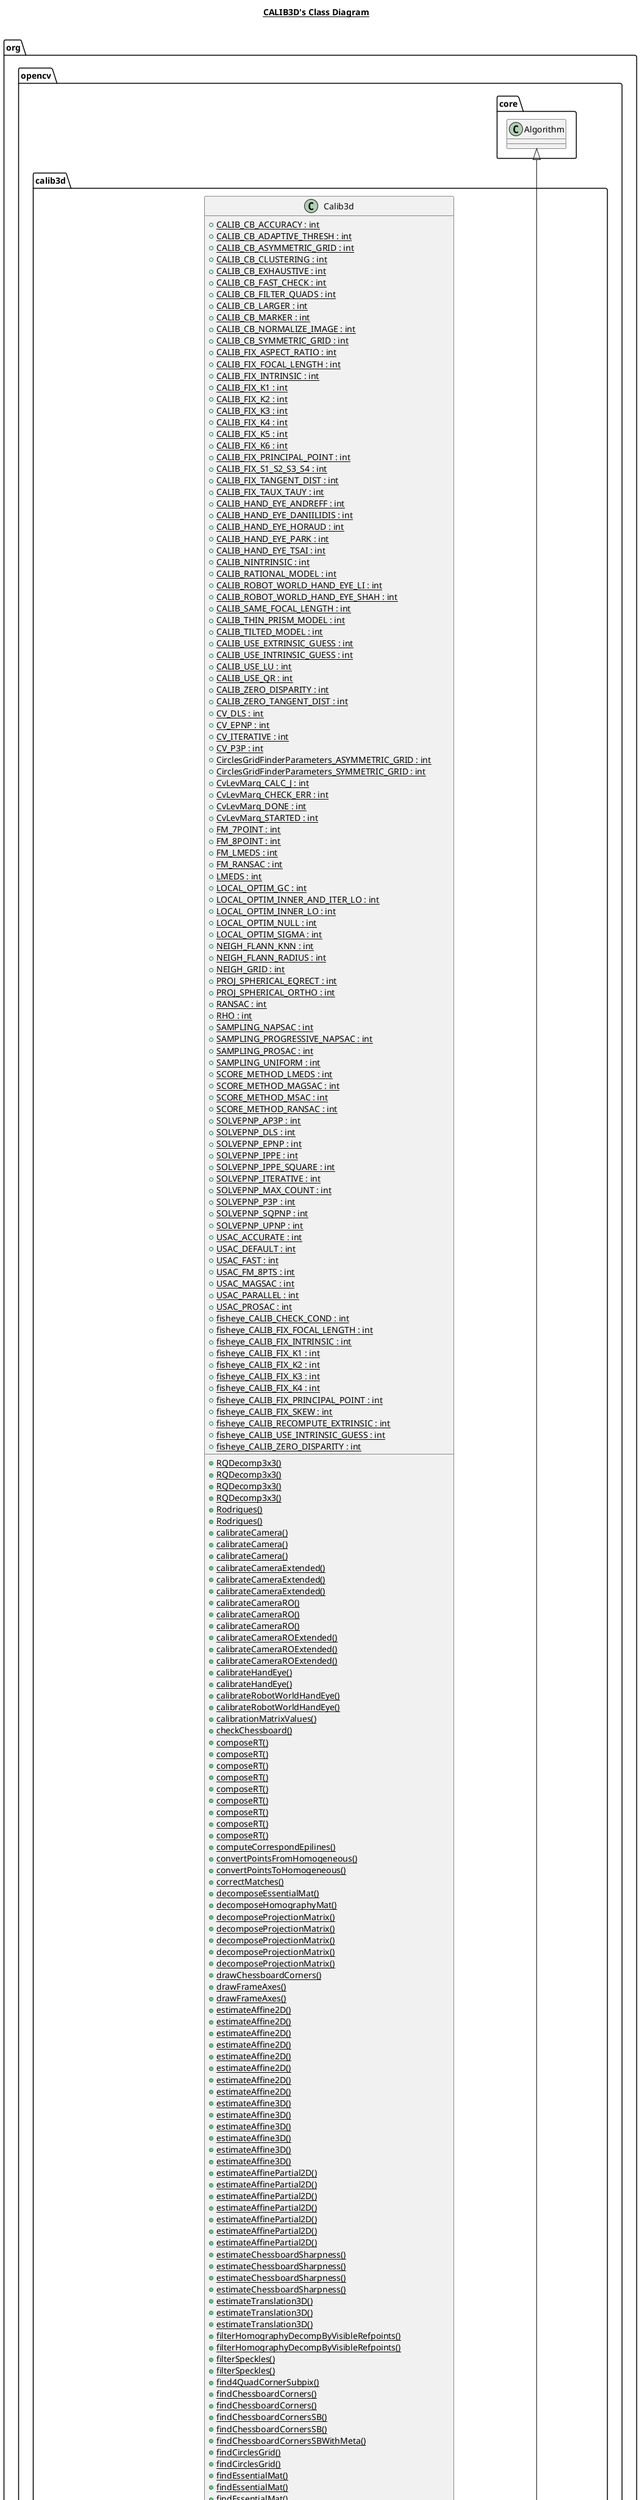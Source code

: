 @startuml

title __CALIB3D's Class Diagram__\n

  namespace org.opencv {
    namespace calib3d {
      class org.opencv.calib3d.Calib3d {
          {static} + CALIB_CB_ACCURACY : int
          {static} + CALIB_CB_ADAPTIVE_THRESH : int
          {static} + CALIB_CB_ASYMMETRIC_GRID : int
          {static} + CALIB_CB_CLUSTERING : int
          {static} + CALIB_CB_EXHAUSTIVE : int
          {static} + CALIB_CB_FAST_CHECK : int
          {static} + CALIB_CB_FILTER_QUADS : int
          {static} + CALIB_CB_LARGER : int
          {static} + CALIB_CB_MARKER : int
          {static} + CALIB_CB_NORMALIZE_IMAGE : int
          {static} + CALIB_CB_SYMMETRIC_GRID : int
          {static} + CALIB_FIX_ASPECT_RATIO : int
          {static} + CALIB_FIX_FOCAL_LENGTH : int
          {static} + CALIB_FIX_INTRINSIC : int
          {static} + CALIB_FIX_K1 : int
          {static} + CALIB_FIX_K2 : int
          {static} + CALIB_FIX_K3 : int
          {static} + CALIB_FIX_K4 : int
          {static} + CALIB_FIX_K5 : int
          {static} + CALIB_FIX_K6 : int
          {static} + CALIB_FIX_PRINCIPAL_POINT : int
          {static} + CALIB_FIX_S1_S2_S3_S4 : int
          {static} + CALIB_FIX_TANGENT_DIST : int
          {static} + CALIB_FIX_TAUX_TAUY : int
          {static} + CALIB_HAND_EYE_ANDREFF : int
          {static} + CALIB_HAND_EYE_DANIILIDIS : int
          {static} + CALIB_HAND_EYE_HORAUD : int
          {static} + CALIB_HAND_EYE_PARK : int
          {static} + CALIB_HAND_EYE_TSAI : int
          {static} + CALIB_NINTRINSIC : int
          {static} + CALIB_RATIONAL_MODEL : int
          {static} + CALIB_ROBOT_WORLD_HAND_EYE_LI : int
          {static} + CALIB_ROBOT_WORLD_HAND_EYE_SHAH : int
          {static} + CALIB_SAME_FOCAL_LENGTH : int
          {static} + CALIB_THIN_PRISM_MODEL : int
          {static} + CALIB_TILTED_MODEL : int
          {static} + CALIB_USE_EXTRINSIC_GUESS : int
          {static} + CALIB_USE_INTRINSIC_GUESS : int
          {static} + CALIB_USE_LU : int
          {static} + CALIB_USE_QR : int
          {static} + CALIB_ZERO_DISPARITY : int
          {static} + CALIB_ZERO_TANGENT_DIST : int
          {static} + CV_DLS : int
          {static} + CV_EPNP : int
          {static} + CV_ITERATIVE : int
          {static} + CV_P3P : int
          {static} + CirclesGridFinderParameters_ASYMMETRIC_GRID : int
          {static} + CirclesGridFinderParameters_SYMMETRIC_GRID : int
          {static} + CvLevMarq_CALC_J : int
          {static} + CvLevMarq_CHECK_ERR : int
          {static} + CvLevMarq_DONE : int
          {static} + CvLevMarq_STARTED : int
          {static} + FM_7POINT : int
          {static} + FM_8POINT : int
          {static} + FM_LMEDS : int
          {static} + FM_RANSAC : int
          {static} + LMEDS : int
          {static} + LOCAL_OPTIM_GC : int
          {static} + LOCAL_OPTIM_INNER_AND_ITER_LO : int
          {static} + LOCAL_OPTIM_INNER_LO : int
          {static} + LOCAL_OPTIM_NULL : int
          {static} + LOCAL_OPTIM_SIGMA : int
          {static} + NEIGH_FLANN_KNN : int
          {static} + NEIGH_FLANN_RADIUS : int
          {static} + NEIGH_GRID : int
          {static} + PROJ_SPHERICAL_EQRECT : int
          {static} + PROJ_SPHERICAL_ORTHO : int
          {static} + RANSAC : int
          {static} + RHO : int
          {static} + SAMPLING_NAPSAC : int
          {static} + SAMPLING_PROGRESSIVE_NAPSAC : int
          {static} + SAMPLING_PROSAC : int
          {static} + SAMPLING_UNIFORM : int
          {static} + SCORE_METHOD_LMEDS : int
          {static} + SCORE_METHOD_MAGSAC : int
          {static} + SCORE_METHOD_MSAC : int
          {static} + SCORE_METHOD_RANSAC : int
          {static} + SOLVEPNP_AP3P : int
          {static} + SOLVEPNP_DLS : int
          {static} + SOLVEPNP_EPNP : int
          {static} + SOLVEPNP_IPPE : int
          {static} + SOLVEPNP_IPPE_SQUARE : int
          {static} + SOLVEPNP_ITERATIVE : int
          {static} + SOLVEPNP_MAX_COUNT : int
          {static} + SOLVEPNP_P3P : int
          {static} + SOLVEPNP_SQPNP : int
          {static} + SOLVEPNP_UPNP : int
          {static} + USAC_ACCURATE : int
          {static} + USAC_DEFAULT : int
          {static} + USAC_FAST : int
          {static} + USAC_FM_8PTS : int
          {static} + USAC_MAGSAC : int
          {static} + USAC_PARALLEL : int
          {static} + USAC_PROSAC : int
          {static} + fisheye_CALIB_CHECK_COND : int
          {static} + fisheye_CALIB_FIX_FOCAL_LENGTH : int
          {static} + fisheye_CALIB_FIX_INTRINSIC : int
          {static} + fisheye_CALIB_FIX_K1 : int
          {static} + fisheye_CALIB_FIX_K2 : int
          {static} + fisheye_CALIB_FIX_K3 : int
          {static} + fisheye_CALIB_FIX_K4 : int
          {static} + fisheye_CALIB_FIX_PRINCIPAL_POINT : int
          {static} + fisheye_CALIB_FIX_SKEW : int
          {static} + fisheye_CALIB_RECOMPUTE_EXTRINSIC : int
          {static} + fisheye_CALIB_USE_INTRINSIC_GUESS : int
          {static} + fisheye_CALIB_ZERO_DISPARITY : int
          {static} + RQDecomp3x3()
          {static} + RQDecomp3x3()
          {static} + RQDecomp3x3()
          {static} + RQDecomp3x3()
          {static} + Rodrigues()
          {static} + Rodrigues()
          {static} + calibrateCamera()
          {static} + calibrateCamera()
          {static} + calibrateCamera()
          {static} + calibrateCameraExtended()
          {static} + calibrateCameraExtended()
          {static} + calibrateCameraExtended()
          {static} + calibrateCameraRO()
          {static} + calibrateCameraRO()
          {static} + calibrateCameraRO()
          {static} + calibrateCameraROExtended()
          {static} + calibrateCameraROExtended()
          {static} + calibrateCameraROExtended()
          {static} + calibrateHandEye()
          {static} + calibrateHandEye()
          {static} + calibrateRobotWorldHandEye()
          {static} + calibrateRobotWorldHandEye()
          {static} + calibrationMatrixValues()
          {static} + checkChessboard()
          {static} + composeRT()
          {static} + composeRT()
          {static} + composeRT()
          {static} + composeRT()
          {static} + composeRT()
          {static} + composeRT()
          {static} + composeRT()
          {static} + composeRT()
          {static} + composeRT()
          {static} + computeCorrespondEpilines()
          {static} + convertPointsFromHomogeneous()
          {static} + convertPointsToHomogeneous()
          {static} + correctMatches()
          {static} + decomposeEssentialMat()
          {static} + decomposeHomographyMat()
          {static} + decomposeProjectionMatrix()
          {static} + decomposeProjectionMatrix()
          {static} + decomposeProjectionMatrix()
          {static} + decomposeProjectionMatrix()
          {static} + decomposeProjectionMatrix()
          {static} + drawChessboardCorners()
          {static} + drawFrameAxes()
          {static} + drawFrameAxes()
          {static} + estimateAffine2D()
          {static} + estimateAffine2D()
          {static} + estimateAffine2D()
          {static} + estimateAffine2D()
          {static} + estimateAffine2D()
          {static} + estimateAffine2D()
          {static} + estimateAffine2D()
          {static} + estimateAffine2D()
          {static} + estimateAffine3D()
          {static} + estimateAffine3D()
          {static} + estimateAffine3D()
          {static} + estimateAffine3D()
          {static} + estimateAffine3D()
          {static} + estimateAffine3D()
          {static} + estimateAffinePartial2D()
          {static} + estimateAffinePartial2D()
          {static} + estimateAffinePartial2D()
          {static} + estimateAffinePartial2D()
          {static} + estimateAffinePartial2D()
          {static} + estimateAffinePartial2D()
          {static} + estimateAffinePartial2D()
          {static} + estimateChessboardSharpness()
          {static} + estimateChessboardSharpness()
          {static} + estimateChessboardSharpness()
          {static} + estimateChessboardSharpness()
          {static} + estimateTranslation3D()
          {static} + estimateTranslation3D()
          {static} + estimateTranslation3D()
          {static} + filterHomographyDecompByVisibleRefpoints()
          {static} + filterHomographyDecompByVisibleRefpoints()
          {static} + filterSpeckles()
          {static} + filterSpeckles()
          {static} + find4QuadCornerSubpix()
          {static} + findChessboardCorners()
          {static} + findChessboardCorners()
          {static} + findChessboardCornersSB()
          {static} + findChessboardCornersSB()
          {static} + findChessboardCornersSBWithMeta()
          {static} + findCirclesGrid()
          {static} + findCirclesGrid()
          {static} + findEssentialMat()
          {static} + findEssentialMat()
          {static} + findEssentialMat()
          {static} + findEssentialMat()
          {static} + findEssentialMat()
          {static} + findEssentialMat()
          {static} + findEssentialMat()
          {static} + findEssentialMat()
          {static} + findEssentialMat()
          {static} + findEssentialMat()
          {static} + findEssentialMat()
          {static} + findEssentialMat()
          {static} + findEssentialMat()
          {static} + findEssentialMat()
          {static} + findEssentialMat()
          {static} + findEssentialMat()
          {static} + findEssentialMat()
          {static} + findEssentialMat()
          {static} + findEssentialMat()
          {static} + findEssentialMat()
          {static} + findFundamentalMat()
          {static} + findFundamentalMat()
          {static} + findFundamentalMat()
          {static} + findFundamentalMat()
          {static} + findFundamentalMat()
          {static} + findFundamentalMat()
          {static} + findFundamentalMat()
          {static} + findFundamentalMat()
          {static} + findHomography()
          {static} + findHomography()
          {static} + findHomography()
          {static} + findHomography()
          {static} + findHomography()
          {static} + findHomography()
          {static} + findHomography()
          {static} + fisheye_calibrate()
          {static} + fisheye_calibrate()
          {static} + fisheye_calibrate()
          {static} + fisheye_distortPoints()
          {static} + fisheye_distortPoints()
          {static} + fisheye_estimateNewCameraMatrixForUndistortRectify()
          {static} + fisheye_estimateNewCameraMatrixForUndistortRectify()
          {static} + fisheye_estimateNewCameraMatrixForUndistortRectify()
          {static} + fisheye_estimateNewCameraMatrixForUndistortRectify()
          {static} + fisheye_initUndistortRectifyMap()
          {static} + fisheye_projectPoints()
          {static} + fisheye_projectPoints()
          {static} + fisheye_projectPoints()
          {static} + fisheye_stereoCalibrate()
          {static} + fisheye_stereoCalibrate()
          {static} + fisheye_stereoCalibrate()
          {static} + fisheye_stereoRectify()
          {static} + fisheye_stereoRectify()
          {static} + fisheye_stereoRectify()
          {static} + fisheye_stereoRectify()
          {static} + fisheye_undistortImage()
          {static} + fisheye_undistortImage()
          {static} + fisheye_undistortImage()
          {static} + fisheye_undistortPoints()
          {static} + fisheye_undistortPoints()
          {static} + fisheye_undistortPoints()
          {static} + getDefaultNewCameraMatrix()
          {static} + getDefaultNewCameraMatrix()
          {static} + getDefaultNewCameraMatrix()
          {static} + getOptimalNewCameraMatrix()
          {static} + getOptimalNewCameraMatrix()
          {static} + getOptimalNewCameraMatrix()
          {static} + getOptimalNewCameraMatrix()
          {static} + getValidDisparityROI()
          {static} + initCameraMatrix2D()
          {static} + initCameraMatrix2D()
          {static} + initInverseRectificationMap()
          {static} + initUndistortRectifyMap()
          {static} + matMulDeriv()
          {static} + projectPoints()
          {static} + projectPoints()
          {static} + projectPoints()
          {static} + recoverPose()
          {static} + recoverPose()
          {static} + recoverPose()
          {static} + recoverPose()
          {static} + recoverPose()
          {static} + recoverPose()
          {static} + recoverPose()
          {static} + recoverPose()
          {static} + recoverPose()
          {static} + recoverPose()
          {static} + recoverPose()
          {static} + recoverPose()
          {static} + recoverPose()
          {static} + recoverPose()
          {static} + rectify3Collinear()
          {static} + reprojectImageTo3D()
          {static} + reprojectImageTo3D()
          {static} + reprojectImageTo3D()
          {static} + sampsonDistance()
          {static} + solveP3P()
          {static} + solvePnP()
          {static} + solvePnP()
          {static} + solvePnP()
          {static} + solvePnPGeneric()
          {static} + solvePnPGeneric()
          {static} + solvePnPGeneric()
          {static} + solvePnPGeneric()
          {static} + solvePnPGeneric()
          {static} + solvePnPGeneric()
          {static} + solvePnPRansac()
          {static} + solvePnPRansac()
          {static} + solvePnPRansac()
          {static} + solvePnPRansac()
          {static} + solvePnPRansac()
          {static} + solvePnPRansac()
          {static} + solvePnPRansac()
          {static} + solvePnPRansac()
          {static} + solvePnPRansac()
          {static} + solvePnPRefineLM()
          {static} + solvePnPRefineLM()
          {static} + solvePnPRefineVVS()
          {static} + solvePnPRefineVVS()
          {static} + solvePnPRefineVVS()
          {static} + stereoCalibrate()
          {static} + stereoCalibrate()
          {static} + stereoCalibrate()
          {static} + stereoCalibrateExtended()
          {static} + stereoCalibrateExtended()
          {static} + stereoCalibrateExtended()
          {static} + stereoRectify()
          {static} + stereoRectify()
          {static} + stereoRectify()
          {static} + stereoRectify()
          {static} + stereoRectify()
          {static} + stereoRectify()
          {static} + stereoRectifyUncalibrated()
          {static} + stereoRectifyUncalibrated()
          {static} + triangulatePoints()
          {static} + undistort()
          {static} + undistort()
          {static} + undistortPoints()
          {static} + undistortPoints()
          {static} + undistortPoints()
          {static} + undistortPointsIter()
          {static} + validateDisparity()
          {static} + validateDisparity()
          {static} - RQDecomp3x3_0()
          {static} - RQDecomp3x3_1()
          {static} - RQDecomp3x3_2()
          {static} - RQDecomp3x3_3()
          {static} - Rodrigues_0()
          {static} - Rodrigues_1()
          {static} - calibrateCameraExtended_0()
          {static} - calibrateCameraExtended_1()
          {static} - calibrateCameraExtended_2()
          {static} - calibrateCameraROExtended_0()
          {static} - calibrateCameraROExtended_1()
          {static} - calibrateCameraROExtended_2()
          {static} - calibrateCameraRO_0()
          {static} - calibrateCameraRO_1()
          {static} - calibrateCameraRO_2()
          {static} - calibrateCamera_0()
          {static} - calibrateCamera_1()
          {static} - calibrateCamera_2()
          {static} - calibrateHandEye_0()
          {static} - calibrateHandEye_1()
          {static} - calibrateRobotWorldHandEye_0()
          {static} - calibrateRobotWorldHandEye_1()
          {static} - calibrationMatrixValues_0()
          {static} - checkChessboard_0()
          {static} - composeRT_0()
          {static} - composeRT_1()
          {static} - composeRT_2()
          {static} - composeRT_3()
          {static} - composeRT_4()
          {static} - composeRT_5()
          {static} - composeRT_6()
          {static} - composeRT_7()
          {static} - composeRT_8()
          {static} - computeCorrespondEpilines_0()
          {static} - convertPointsFromHomogeneous_0()
          {static} - convertPointsToHomogeneous_0()
          {static} - correctMatches_0()
          {static} - decomposeEssentialMat_0()
          {static} - decomposeHomographyMat_0()
          {static} - decomposeProjectionMatrix_0()
          {static} - decomposeProjectionMatrix_1()
          {static} - decomposeProjectionMatrix_2()
          {static} - decomposeProjectionMatrix_3()
          {static} - decomposeProjectionMatrix_4()
          {static} - drawChessboardCorners_0()
          {static} - drawFrameAxes_0()
          {static} - drawFrameAxes_1()
          {static} - estimateAffine2D_0()
          {static} - estimateAffine2D_1()
          {static} - estimateAffine2D_2()
          {static} - estimateAffine2D_3()
          {static} - estimateAffine2D_4()
          {static} - estimateAffine2D_5()
          {static} - estimateAffine2D_6()
          {static} - estimateAffine2D_7()
          {static} - estimateAffine3D_0()
          {static} - estimateAffine3D_1()
          {static} - estimateAffine3D_2()
          {static} - estimateAffine3D_3()
          {static} - estimateAffine3D_4()
          {static} - estimateAffine3D_5()
          {static} - estimateAffinePartial2D_0()
          {static} - estimateAffinePartial2D_1()
          {static} - estimateAffinePartial2D_2()
          {static} - estimateAffinePartial2D_3()
          {static} - estimateAffinePartial2D_4()
          {static} - estimateAffinePartial2D_5()
          {static} - estimateAffinePartial2D_6()
          {static} - estimateChessboardSharpness_0()
          {static} - estimateChessboardSharpness_1()
          {static} - estimateChessboardSharpness_2()
          {static} - estimateChessboardSharpness_3()
          {static} - estimateTranslation3D_0()
          {static} - estimateTranslation3D_1()
          {static} - estimateTranslation3D_2()
          {static} - filterHomographyDecompByVisibleRefpoints_0()
          {static} - filterHomographyDecompByVisibleRefpoints_1()
          {static} - filterSpeckles_0()
          {static} - filterSpeckles_1()
          {static} - find4QuadCornerSubpix_0()
          {static} - findChessboardCornersSBWithMeta_0()
          {static} - findChessboardCornersSB_0()
          {static} - findChessboardCornersSB_1()
          {static} - findChessboardCorners_0()
          {static} - findChessboardCorners_1()
          {static} - findCirclesGrid_0()
          {static} - findCirclesGrid_2()
          {static} - findEssentialMat_0()
          {static} - findEssentialMat_1()
          {static} - findEssentialMat_10()
          {static} - findEssentialMat_11()
          {static} - findEssentialMat_12()
          {static} - findEssentialMat_13()
          {static} - findEssentialMat_14()
          {static} - findEssentialMat_15()
          {static} - findEssentialMat_16()
          {static} - findEssentialMat_17()
          {static} - findEssentialMat_18()
          {static} - findEssentialMat_19()
          {static} - findEssentialMat_2()
          {static} - findEssentialMat_3()
          {static} - findEssentialMat_4()
          {static} - findEssentialMat_5()
          {static} - findEssentialMat_6()
          {static} - findEssentialMat_7()
          {static} - findEssentialMat_8()
          {static} - findEssentialMat_9()
          {static} - findFundamentalMat_0()
          {static} - findFundamentalMat_1()
          {static} - findFundamentalMat_2()
          {static} - findFundamentalMat_3()
          {static} - findFundamentalMat_4()
          {static} - findFundamentalMat_5()
          {static} - findFundamentalMat_6()
          {static} - findFundamentalMat_7()
          {static} - findHomography_0()
          {static} - findHomography_1()
          {static} - findHomography_2()
          {static} - findHomography_3()
          {static} - findHomography_4()
          {static} - findHomography_5()
          {static} - findHomography_6()
          {static} - fisheye_calibrate_0()
          {static} - fisheye_calibrate_1()
          {static} - fisheye_calibrate_2()
          {static} - fisheye_distortPoints_0()
          {static} - fisheye_distortPoints_1()
          {static} - fisheye_estimateNewCameraMatrixForUndistortRectify_0()
          {static} - fisheye_estimateNewCameraMatrixForUndistortRectify_1()
          {static} - fisheye_estimateNewCameraMatrixForUndistortRectify_2()
          {static} - fisheye_estimateNewCameraMatrixForUndistortRectify_3()
          {static} - fisheye_initUndistortRectifyMap_0()
          {static} - fisheye_projectPoints_0()
          {static} - fisheye_projectPoints_1()
          {static} - fisheye_projectPoints_2()
          {static} - fisheye_stereoCalibrate_0()
          {static} - fisheye_stereoCalibrate_1()
          {static} - fisheye_stereoCalibrate_2()
          {static} - fisheye_stereoRectify_0()
          {static} - fisheye_stereoRectify_1()
          {static} - fisheye_stereoRectify_2()
          {static} - fisheye_stereoRectify_3()
          {static} - fisheye_undistortImage_0()
          {static} - fisheye_undistortImage_1()
          {static} - fisheye_undistortImage_2()
          {static} - fisheye_undistortPoints_0()
          {static} - fisheye_undistortPoints_1()
          {static} - fisheye_undistortPoints_2()
          {static} - getDefaultNewCameraMatrix_0()
          {static} - getDefaultNewCameraMatrix_1()
          {static} - getDefaultNewCameraMatrix_2()
          {static} - getOptimalNewCameraMatrix_0()
          {static} - getOptimalNewCameraMatrix_1()
          {static} - getOptimalNewCameraMatrix_2()
          {static} - getOptimalNewCameraMatrix_3()
          {static} - getValidDisparityROI_0()
          {static} - initCameraMatrix2D_0()
          {static} - initCameraMatrix2D_1()
          {static} - initInverseRectificationMap_0()
          {static} - initUndistortRectifyMap_0()
          {static} - matMulDeriv_0()
          {static} - projectPoints_0()
          {static} - projectPoints_1()
          {static} - projectPoints_2()
          {static} - recoverPose_0()
          {static} - recoverPose_1()
          {static} - recoverPose_10()
          {static} - recoverPose_11()
          {static} - recoverPose_12()
          {static} - recoverPose_13()
          {static} - recoverPose_2()
          {static} - recoverPose_3()
          {static} - recoverPose_4()
          {static} - recoverPose_5()
          {static} - recoverPose_6()
          {static} - recoverPose_7()
          {static} - recoverPose_8()
          {static} - recoverPose_9()
          {static} - rectify3Collinear_0()
          {static} - reprojectImageTo3D_0()
          {static} - reprojectImageTo3D_1()
          {static} - reprojectImageTo3D_2()
          {static} - sampsonDistance_0()
          {static} - solveP3P_0()
          {static} - solvePnPGeneric_0()
          {static} - solvePnPGeneric_1()
          {static} - solvePnPGeneric_2()
          {static} - solvePnPGeneric_3()
          {static} - solvePnPGeneric_4()
          {static} - solvePnPGeneric_5()
          {static} - solvePnPRansac_0()
          {static} - solvePnPRansac_1()
          {static} - solvePnPRansac_2()
          {static} - solvePnPRansac_3()
          {static} - solvePnPRansac_4()
          {static} - solvePnPRansac_5()
          {static} - solvePnPRansac_6()
          {static} - solvePnPRansac_7()
          {static} - solvePnPRansac_8()
          {static} - solvePnPRefineLM_0()
          {static} - solvePnPRefineLM_1()
          {static} - solvePnPRefineVVS_0()
          {static} - solvePnPRefineVVS_1()
          {static} - solvePnPRefineVVS_2()
          {static} - solvePnP_0()
          {static} - solvePnP_1()
          {static} - solvePnP_2()
          {static} - stereoCalibrateExtended_0()
          {static} - stereoCalibrateExtended_1()
          {static} - stereoCalibrateExtended_2()
          {static} - stereoCalibrate_0()
          {static} - stereoCalibrate_1()
          {static} - stereoCalibrate_2()
          {static} - stereoRectifyUncalibrated_0()
          {static} - stereoRectifyUncalibrated_1()
          {static} - stereoRectify_0()
          {static} - stereoRectify_1()
          {static} - stereoRectify_2()
          {static} - stereoRectify_3()
          {static} - stereoRectify_4()
          {static} - stereoRectify_5()
          {static} - triangulatePoints_0()
          {static} - undistortPointsIter_0()
          {static} - undistortPoints_0()
          {static} - undistortPoints_1()
          {static} - undistortPoints_2()
          {static} - undistort_0()
          {static} - undistort_1()
          {static} - validateDisparity_0()
          {static} - validateDisparity_1()
      }
    }
  }
  

  namespace org.opencv {
    namespace calib3d {
      class org.opencv.calib3d.StereoBM {
          {static} + PREFILTER_NORMALIZED_RESPONSE : int
          {static} + PREFILTER_XSOBEL : int
          {static} + __fromPtr__()
          {static} + create()
          {static} + create()
          {static} + create()
          + getPreFilterCap()
          + getPreFilterSize()
          + getPreFilterType()
          + getROI1()
          + getROI2()
          + getSmallerBlockSize()
          + getTextureThreshold()
          + getUniquenessRatio()
          + setPreFilterCap()
          + setPreFilterSize()
          + setPreFilterType()
          + setROI1()
          + setROI2()
          + setSmallerBlockSize()
          + setTextureThreshold()
          + setUniquenessRatio()
          # StereoBM()
          # finalize()
          {static} - create_0()
          {static} - create_1()
          {static} - create_2()
          {static} - delete()
          {static} - getPreFilterCap_0()
          {static} - getPreFilterSize_0()
          {static} - getPreFilterType_0()
          {static} - getROI1_0()
          {static} - getROI2_0()
          {static} - getSmallerBlockSize_0()
          {static} - getTextureThreshold_0()
          {static} - getUniquenessRatio_0()
          {static} - setPreFilterCap_0()
          {static} - setPreFilterSize_0()
          {static} - setPreFilterType_0()
          {static} - setROI1_0()
          {static} - setROI2_0()
          {static} - setSmallerBlockSize_0()
          {static} - setTextureThreshold_0()
          {static} - setUniquenessRatio_0()
      }
    }
  }
  

  namespace org.opencv {
    namespace calib3d {
      class org.opencv.calib3d.StereoMatcher {
          {static} + DISP_SCALE : int
          {static} + DISP_SHIFT : int
          {static} + __fromPtr__()
          + compute()
          + getBlockSize()
          + getDisp12MaxDiff()
          + getMinDisparity()
          + getNumDisparities()
          + getSpeckleRange()
          + getSpeckleWindowSize()
          + setBlockSize()
          + setDisp12MaxDiff()
          + setMinDisparity()
          + setNumDisparities()
          + setSpeckleRange()
          + setSpeckleWindowSize()
          # StereoMatcher()
          # finalize()
          {static} - compute_0()
          {static} - delete()
          {static} - getBlockSize_0()
          {static} - getDisp12MaxDiff_0()
          {static} - getMinDisparity_0()
          {static} - getNumDisparities_0()
          {static} - getSpeckleRange_0()
          {static} - getSpeckleWindowSize_0()
          {static} - setBlockSize_0()
          {static} - setDisp12MaxDiff_0()
          {static} - setMinDisparity_0()
          {static} - setNumDisparities_0()
          {static} - setSpeckleRange_0()
          {static} - setSpeckleWindowSize_0()
      }
    }
  }
  

  namespace org.opencv {
    namespace calib3d {
      class org.opencv.calib3d.StereoSGBM {
          {static} + MODE_HH : int
          {static} + MODE_HH4 : int
          {static} + MODE_SGBM : int
          {static} + MODE_SGBM_3WAY : int
          {static} + __fromPtr__()
          {static} + create()
          {static} + create()
          {static} + create()
          {static} + create()
          {static} + create()
          {static} + create()
          {static} + create()
          {static} + create()
          {static} + create()
          {static} + create()
          {static} + create()
          {static} + create()
          + getMode()
          + getP1()
          + getP2()
          + getPreFilterCap()
          + getUniquenessRatio()
          + setMode()
          + setP1()
          + setP2()
          + setPreFilterCap()
          + setUniquenessRatio()
          # StereoSGBM()
          # finalize()
          {static} - create_0()
          {static} - create_1()
          {static} - create_10()
          {static} - create_11()
          {static} - create_2()
          {static} - create_3()
          {static} - create_4()
          {static} - create_5()
          {static} - create_6()
          {static} - create_7()
          {static} - create_8()
          {static} - create_9()
          {static} - delete()
          {static} - getMode_0()
          {static} - getP1_0()
          {static} - getP2_0()
          {static} - getPreFilterCap_0()
          {static} - getUniquenessRatio_0()
          {static} - setMode_0()
          {static} - setP1_0()
          {static} - setP2_0()
          {static} - setPreFilterCap_0()
          {static} - setUniquenessRatio_0()
      }
    }
  }
  

  namespace org.opencv {
    namespace calib3d {
      class org.opencv.calib3d.UsacParams {
          # nativeObj : long
          + UsacParams()
          {static} + __fromPtr__()
          + getNativeObjAddr()
          + get_confidence()
          + get_isParallel()
          + get_loIterations()
          + get_loMethod()
          + get_loSampleSize()
          + get_maxIterations()
          + get_neighborsSearch()
          + get_randomGeneratorState()
          + get_sampler()
          + get_score()
          + get_threshold()
          + set_confidence()
          + set_isParallel()
          + set_loIterations()
          + set_loMethod()
          + set_loSampleSize()
          + set_maxIterations()
          + set_neighborsSearch()
          + set_randomGeneratorState()
          + set_sampler()
          + set_score()
          + set_threshold()
          # UsacParams()
          # finalize()
          {static} - UsacParams_0()
          {static} - delete()
          {static} - get_confidence_0()
          {static} - get_isParallel_0()
          {static} - get_loIterations_0()
          {static} - get_loMethod_0()
          {static} - get_loSampleSize_0()
          {static} - get_maxIterations_0()
          {static} - get_neighborsSearch_0()
          {static} - get_randomGeneratorState_0()
          {static} - get_sampler_0()
          {static} - get_score_0()
          {static} - get_threshold_0()
          {static} - set_confidence_0()
          {static} - set_isParallel_0()
          {static} - set_loIterations_0()
          {static} - set_loMethod_0()
          {static} - set_loSampleSize_0()
          {static} - set_maxIterations_0()
          {static} - set_neighborsSearch_0()
          {static} - set_randomGeneratorState_0()
          {static} - set_sampler_0()
          {static} - set_score_0()
          {static} - set_threshold_0()
      }
    }
  }
  

  org.opencv.calib3d.StereoBM -up-|> org.opencv.calib3d.StereoMatcher
  org.opencv.calib3d.StereoMatcher -up-|> org.opencv.core.Algorithm
  org.opencv.calib3d.StereoSGBM -up-|> org.opencv.calib3d.StereoMatcher


right footer


PlantUML diagram generated by SketchIt! (https://bitbucket.org/pmesmeur/sketch.it)
For more information about this tool, please contact philippe.mesmeur@gmail.com
endfooter

@enduml
